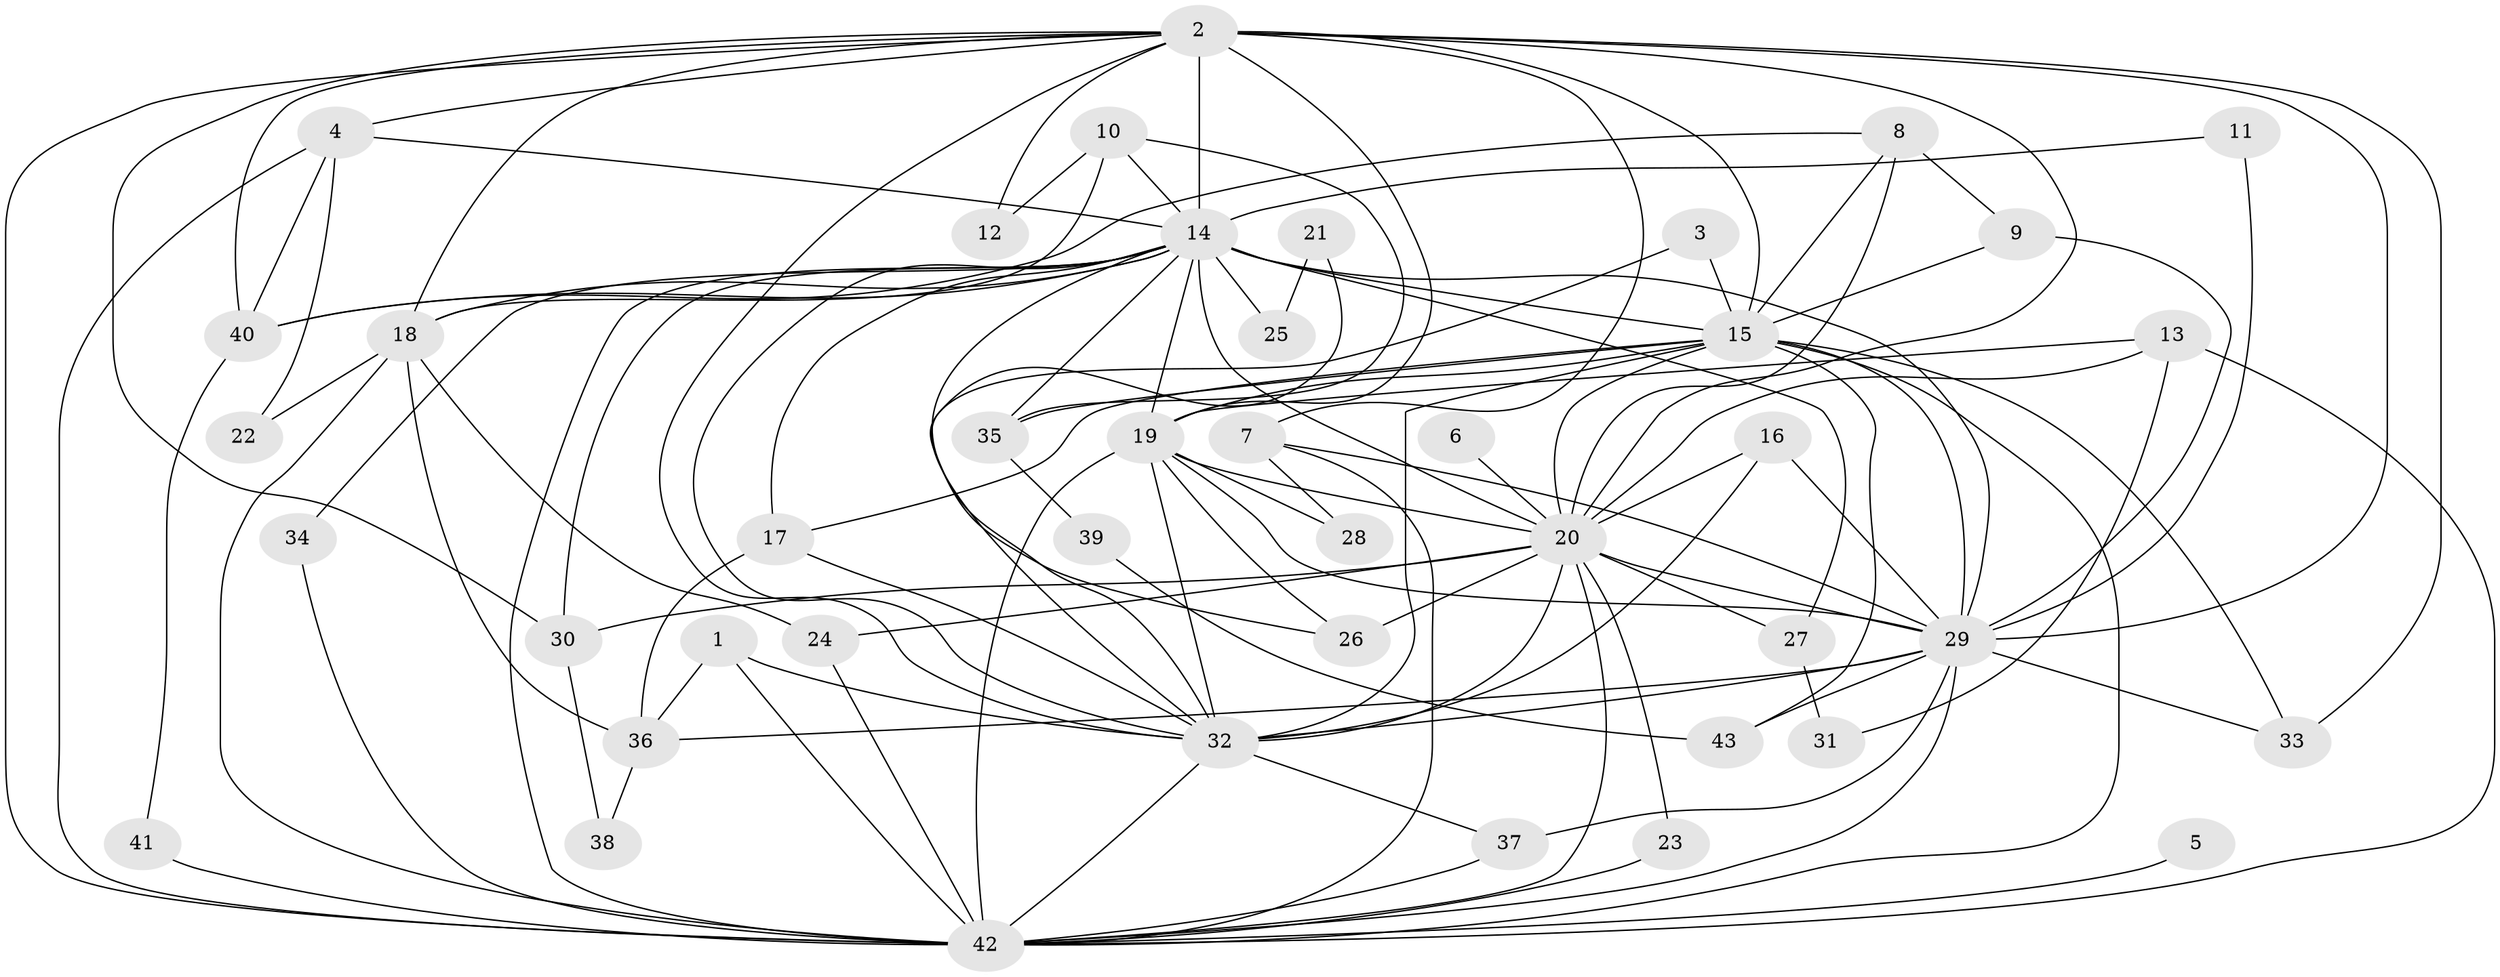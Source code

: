 // original degree distribution, {12: 0.011764705882352941, 23: 0.023529411764705882, 19: 0.011764705882352941, 20: 0.011764705882352941, 18: 0.011764705882352941, 15: 0.011764705882352941, 17: 0.011764705882352941, 22: 0.011764705882352941, 21: 0.011764705882352941, 3: 0.12941176470588237, 4: 0.10588235294117647, 7: 0.011764705882352941, 5: 0.047058823529411764, 2: 0.5764705882352941, 6: 0.011764705882352941}
// Generated by graph-tools (version 1.1) at 2025/01/03/09/25 03:01:34]
// undirected, 43 vertices, 112 edges
graph export_dot {
graph [start="1"]
  node [color=gray90,style=filled];
  1;
  2;
  3;
  4;
  5;
  6;
  7;
  8;
  9;
  10;
  11;
  12;
  13;
  14;
  15;
  16;
  17;
  18;
  19;
  20;
  21;
  22;
  23;
  24;
  25;
  26;
  27;
  28;
  29;
  30;
  31;
  32;
  33;
  34;
  35;
  36;
  37;
  38;
  39;
  40;
  41;
  42;
  43;
  1 -- 32 [weight=1.0];
  1 -- 36 [weight=1.0];
  1 -- 42 [weight=1.0];
  2 -- 4 [weight=1.0];
  2 -- 7 [weight=1.0];
  2 -- 12 [weight=1.0];
  2 -- 14 [weight=2.0];
  2 -- 15 [weight=2.0];
  2 -- 18 [weight=1.0];
  2 -- 19 [weight=1.0];
  2 -- 20 [weight=1.0];
  2 -- 29 [weight=2.0];
  2 -- 30 [weight=1.0];
  2 -- 32 [weight=1.0];
  2 -- 33 [weight=1.0];
  2 -- 40 [weight=2.0];
  2 -- 42 [weight=1.0];
  3 -- 15 [weight=1.0];
  3 -- 32 [weight=1.0];
  4 -- 14 [weight=1.0];
  4 -- 22 [weight=1.0];
  4 -- 40 [weight=1.0];
  4 -- 42 [weight=1.0];
  5 -- 42 [weight=1.0];
  6 -- 20 [weight=1.0];
  7 -- 28 [weight=1.0];
  7 -- 29 [weight=1.0];
  7 -- 42 [weight=1.0];
  8 -- 9 [weight=1.0];
  8 -- 15 [weight=1.0];
  8 -- 20 [weight=1.0];
  8 -- 40 [weight=1.0];
  9 -- 15 [weight=1.0];
  9 -- 29 [weight=1.0];
  10 -- 12 [weight=1.0];
  10 -- 14 [weight=1.0];
  10 -- 18 [weight=1.0];
  10 -- 35 [weight=1.0];
  11 -- 14 [weight=1.0];
  11 -- 29 [weight=1.0];
  13 -- 19 [weight=1.0];
  13 -- 20 [weight=2.0];
  13 -- 31 [weight=2.0];
  13 -- 42 [weight=1.0];
  14 -- 15 [weight=2.0];
  14 -- 17 [weight=1.0];
  14 -- 18 [weight=1.0];
  14 -- 19 [weight=2.0];
  14 -- 20 [weight=3.0];
  14 -- 25 [weight=2.0];
  14 -- 26 [weight=1.0];
  14 -- 27 [weight=2.0];
  14 -- 29 [weight=6.0];
  14 -- 30 [weight=1.0];
  14 -- 32 [weight=2.0];
  14 -- 34 [weight=1.0];
  14 -- 35 [weight=1.0];
  14 -- 40 [weight=1.0];
  14 -- 42 [weight=4.0];
  15 -- 17 [weight=1.0];
  15 -- 19 [weight=3.0];
  15 -- 20 [weight=1.0];
  15 -- 29 [weight=4.0];
  15 -- 32 [weight=2.0];
  15 -- 33 [weight=1.0];
  15 -- 35 [weight=1.0];
  15 -- 42 [weight=1.0];
  15 -- 43 [weight=1.0];
  16 -- 20 [weight=1.0];
  16 -- 29 [weight=1.0];
  16 -- 32 [weight=1.0];
  17 -- 32 [weight=1.0];
  17 -- 36 [weight=1.0];
  18 -- 22 [weight=1.0];
  18 -- 24 [weight=1.0];
  18 -- 36 [weight=1.0];
  18 -- 42 [weight=1.0];
  19 -- 20 [weight=1.0];
  19 -- 26 [weight=1.0];
  19 -- 28 [weight=1.0];
  19 -- 29 [weight=2.0];
  19 -- 32 [weight=1.0];
  19 -- 42 [weight=1.0];
  20 -- 23 [weight=1.0];
  20 -- 24 [weight=1.0];
  20 -- 26 [weight=1.0];
  20 -- 27 [weight=1.0];
  20 -- 29 [weight=2.0];
  20 -- 30 [weight=1.0];
  20 -- 32 [weight=1.0];
  20 -- 42 [weight=1.0];
  21 -- 25 [weight=1.0];
  21 -- 32 [weight=1.0];
  23 -- 42 [weight=1.0];
  24 -- 42 [weight=1.0];
  27 -- 31 [weight=1.0];
  29 -- 32 [weight=3.0];
  29 -- 33 [weight=2.0];
  29 -- 36 [weight=1.0];
  29 -- 37 [weight=1.0];
  29 -- 42 [weight=2.0];
  29 -- 43 [weight=1.0];
  30 -- 38 [weight=1.0];
  32 -- 37 [weight=1.0];
  32 -- 42 [weight=1.0];
  34 -- 42 [weight=1.0];
  35 -- 39 [weight=1.0];
  36 -- 38 [weight=1.0];
  37 -- 42 [weight=1.0];
  39 -- 43 [weight=1.0];
  40 -- 41 [weight=1.0];
  41 -- 42 [weight=1.0];
}
